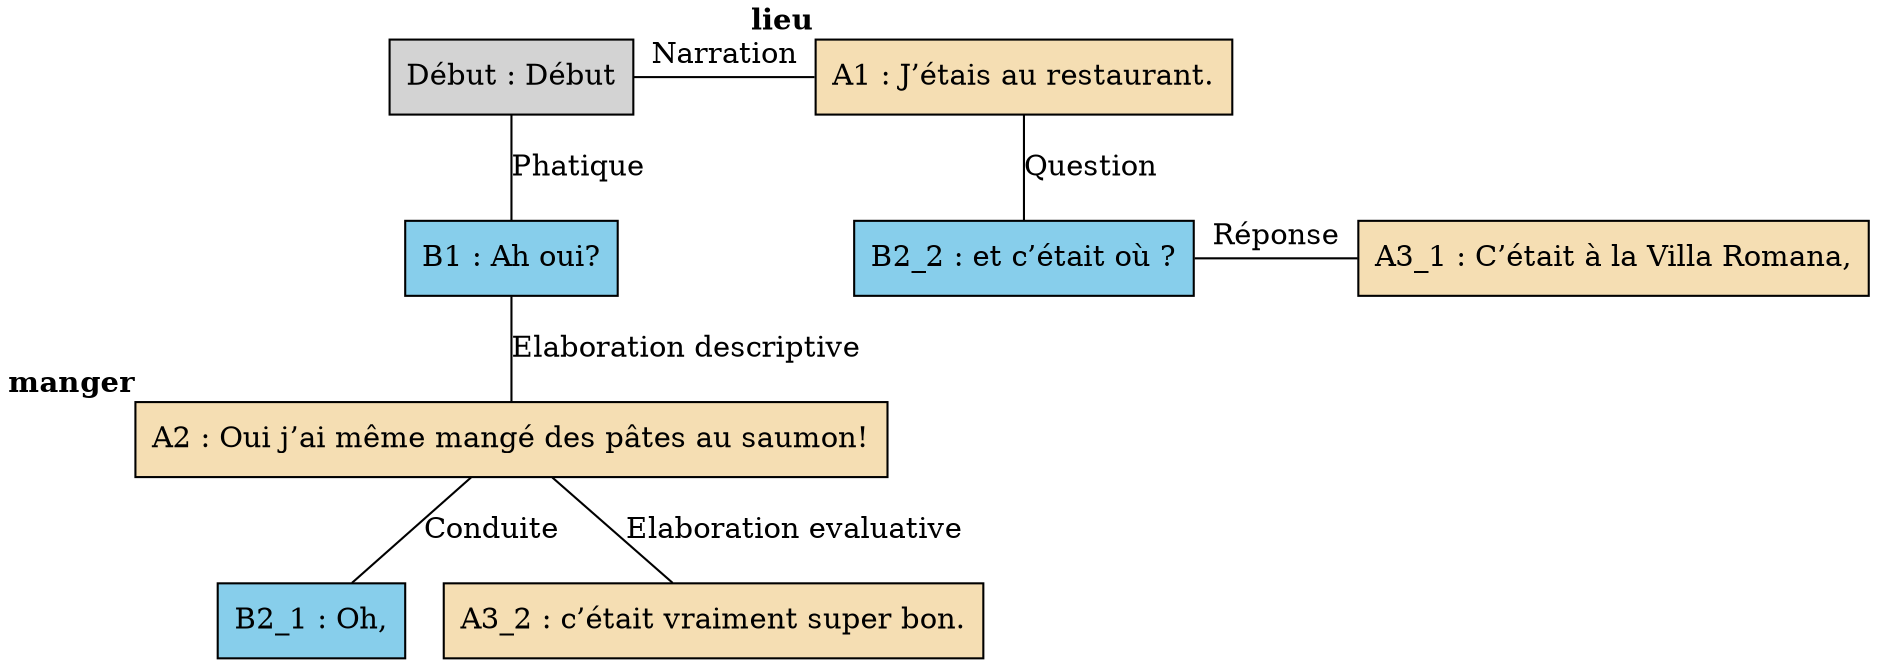 digraph C03 {
	node [shape=box style=filled]
	"Début" [label="Début : Début" xlabel=""]
	A1 [label="A1 : J’étais au restaurant." fillcolor=wheat xlabel=<<B>lieu</B>>]
	B1 [label="B1 : Ah oui?" fillcolor=skyblue xlabel=""]
	A2 [label="A2 : Oui j’ai même mangé des pâtes au saumon!" fillcolor=wheat xlabel=<<B>manger</B>>]
	B2_1 [label="B2_1 : Oh," fillcolor=skyblue xlabel=""]
	B2_2 [label="B2_2 : et c’était où ?" fillcolor=skyblue xlabel=""]
	A3_1 [label="A3_1 : C’était à la Villa Romana," fillcolor=wheat xlabel=""]
	A3_2 [label="A3_2 : c’était vraiment super bon." fillcolor=wheat xlabel=""]
	{
		rank=same
		"Début"
		A1
		"Début" -> A1 [label=Narration dir=none]
	}
	B1 -> A2 [label="Elaboration descriptive" dir=none]
	A2 -> B2_1 [label=Conduite dir=none]
	A1 -> B2_2 [label=Question dir=none]
	{
		rank=same
		B2_2
		A3_1
		B2_2 -> A3_1 [label="Réponse" dir=none]
	}
	A2 -> A3_2 [label="Elaboration evaluative" dir=none]
	"Début" -> B1 [label=Phatique dir=none]
}
